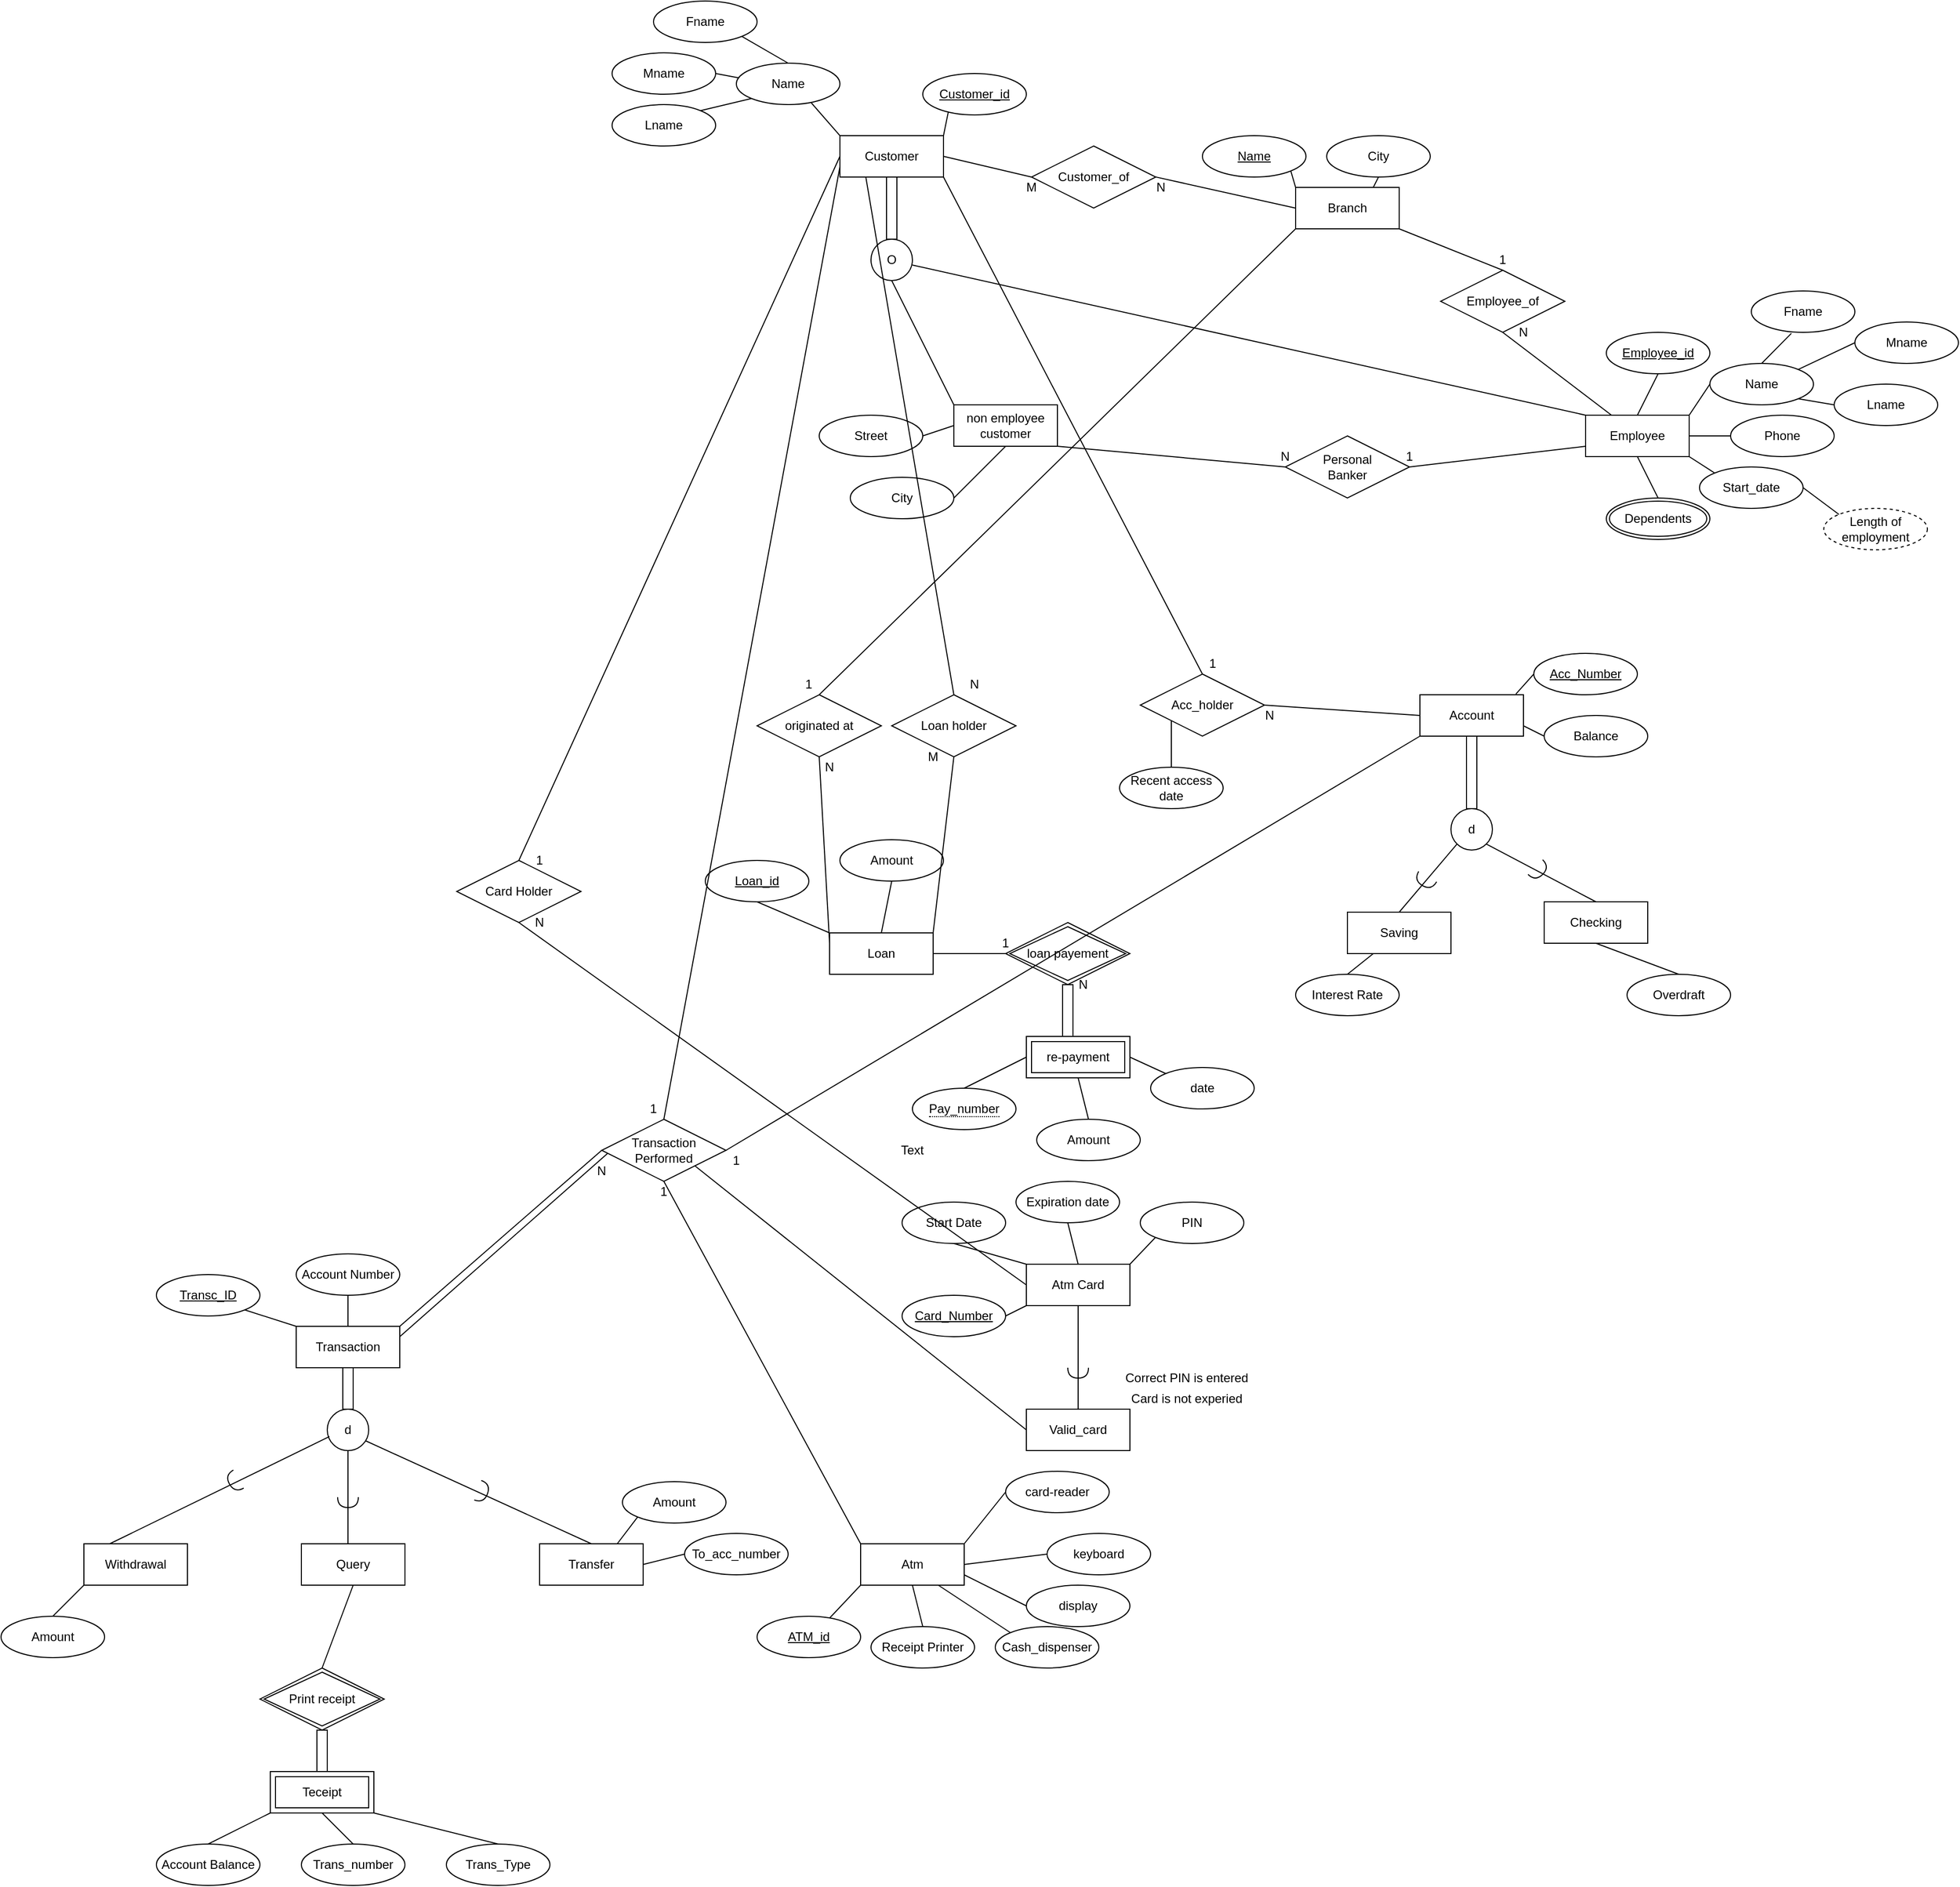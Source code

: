 <mxfile version="13.9.7" type="github">
  <diagram id="R2lEEEUBdFMjLlhIrx00" name="Page-1">
    <mxGraphModel dx="2150" dy="1690" grid="1" gridSize="10" guides="1" tooltips="1" connect="1" arrows="1" fold="1" page="1" pageScale="1" pageWidth="850" pageHeight="1100" math="0" shadow="0" extFonts="Permanent Marker^https://fonts.googleapis.com/css?family=Permanent+Marker">
      <root>
        <mxCell id="0" />
        <mxCell id="1" parent="0" />
        <mxCell id="UWcYV5fiP9CUQnte0Ps--20" value="Branch" style="whiteSpace=wrap;html=1;align=center;" parent="1" vertex="1">
          <mxGeometry x="470" y="50" width="100" height="40" as="geometry" />
        </mxCell>
        <mxCell id="UWcYV5fiP9CUQnte0Ps--22" value="Name" style="ellipse;whiteSpace=wrap;html=1;align=center;fontStyle=4;" parent="1" vertex="1">
          <mxGeometry x="380" width="100" height="40" as="geometry" />
        </mxCell>
        <mxCell id="UWcYV5fiP9CUQnte0Ps--23" value="City" style="ellipse;whiteSpace=wrap;html=1;align=center;" parent="1" vertex="1">
          <mxGeometry x="500" width="100" height="40" as="geometry" />
        </mxCell>
        <mxCell id="UWcYV5fiP9CUQnte0Ps--24" value="non employee&lt;br&gt;customer" style="whiteSpace=wrap;html=1;align=center;" parent="1" vertex="1">
          <mxGeometry x="140" y="260" width="100" height="40" as="geometry" />
        </mxCell>
        <mxCell id="UWcYV5fiP9CUQnte0Ps--25" value="Customer_id" style="ellipse;whiteSpace=wrap;html=1;align=center;fontStyle=4;" parent="1" vertex="1">
          <mxGeometry x="110" y="-60" width="100" height="40" as="geometry" />
        </mxCell>
        <mxCell id="UWcYV5fiP9CUQnte0Ps--26" value="Name" style="ellipse;whiteSpace=wrap;html=1;align=center;" parent="1" vertex="1">
          <mxGeometry x="-70" y="-70" width="100" height="40" as="geometry" />
        </mxCell>
        <mxCell id="UWcYV5fiP9CUQnte0Ps--27" value="Street" style="ellipse;whiteSpace=wrap;html=1;align=center;" parent="1" vertex="1">
          <mxGeometry x="10" y="270" width="100" height="40" as="geometry" />
        </mxCell>
        <mxCell id="UWcYV5fiP9CUQnte0Ps--28" value="City" style="ellipse;whiteSpace=wrap;html=1;align=center;" parent="1" vertex="1">
          <mxGeometry x="40" y="330" width="100" height="40" as="geometry" />
        </mxCell>
        <mxCell id="UWcYV5fiP9CUQnte0Ps--30" value="Employee" style="whiteSpace=wrap;html=1;align=center;" parent="1" vertex="1">
          <mxGeometry x="750" y="270" width="100" height="40" as="geometry" />
        </mxCell>
        <mxCell id="UWcYV5fiP9CUQnte0Ps--31" value="Name" style="ellipse;whiteSpace=wrap;html=1;align=center;" parent="1" vertex="1">
          <mxGeometry x="870" y="220" width="100" height="40" as="geometry" />
        </mxCell>
        <mxCell id="UWcYV5fiP9CUQnte0Ps--32" value="Employee_id" style="ellipse;whiteSpace=wrap;html=1;align=center;fontStyle=4;" parent="1" vertex="1">
          <mxGeometry x="770" y="190" width="100" height="40" as="geometry" />
        </mxCell>
        <mxCell id="UWcYV5fiP9CUQnte0Ps--34" value="Phone" style="ellipse;whiteSpace=wrap;html=1;align=center;" parent="1" vertex="1">
          <mxGeometry x="890" y="270" width="100" height="40" as="geometry" />
        </mxCell>
        <mxCell id="UWcYV5fiP9CUQnte0Ps--35" value="Start_date" style="ellipse;whiteSpace=wrap;html=1;align=center;" parent="1" vertex="1">
          <mxGeometry x="860" y="320" width="100" height="40" as="geometry" />
        </mxCell>
        <mxCell id="UWcYV5fiP9CUQnte0Ps--36" value="Dependents" style="ellipse;shape=doubleEllipse;margin=3;whiteSpace=wrap;html=1;align=center;" parent="1" vertex="1">
          <mxGeometry x="770" y="350" width="100" height="40" as="geometry" />
        </mxCell>
        <mxCell id="UWcYV5fiP9CUQnte0Ps--37" value="Account" style="whiteSpace=wrap;html=1;align=center;" parent="1" vertex="1">
          <mxGeometry x="590" y="540" width="100" height="40" as="geometry" />
        </mxCell>
        <mxCell id="UWcYV5fiP9CUQnte0Ps--38" value="Balance" style="ellipse;whiteSpace=wrap;html=1;align=center;" parent="1" vertex="1">
          <mxGeometry x="710" y="560" width="100" height="40" as="geometry" />
        </mxCell>
        <mxCell id="UWcYV5fiP9CUQnte0Ps--39" value="Acc_Number" style="ellipse;whiteSpace=wrap;html=1;align=center;fontStyle=4;" parent="1" vertex="1">
          <mxGeometry x="700" y="500" width="100" height="40" as="geometry" />
        </mxCell>
        <mxCell id="UWcYV5fiP9CUQnte0Ps--40" value="" style="ellipse;whiteSpace=wrap;html=1;aspect=fixed;" parent="1" vertex="1">
          <mxGeometry x="620" y="650" width="40" height="40" as="geometry" />
        </mxCell>
        <mxCell id="UWcYV5fiP9CUQnte0Ps--42" value="Checking" style="whiteSpace=wrap;html=1;align=center;" parent="1" vertex="1">
          <mxGeometry x="710" y="740" width="100" height="40" as="geometry" />
        </mxCell>
        <mxCell id="UWcYV5fiP9CUQnte0Ps--43" value="Saving" style="whiteSpace=wrap;html=1;align=center;" parent="1" vertex="1">
          <mxGeometry x="520" y="750" width="100" height="40" as="geometry" />
        </mxCell>
        <mxCell id="UWcYV5fiP9CUQnte0Ps--44" value="Overdraft" style="ellipse;whiteSpace=wrap;html=1;align=center;" parent="1" vertex="1">
          <mxGeometry x="790" y="810" width="100" height="40" as="geometry" />
        </mxCell>
        <mxCell id="UWcYV5fiP9CUQnte0Ps--45" value="Interest Rate" style="ellipse;whiteSpace=wrap;html=1;align=center;" parent="1" vertex="1">
          <mxGeometry x="470" y="810" width="100" height="40" as="geometry" />
        </mxCell>
        <mxCell id="UWcYV5fiP9CUQnte0Ps--46" value="Acc_holder" style="shape=rhombus;perimeter=rhombusPerimeter;whiteSpace=wrap;html=1;align=center;" parent="1" vertex="1">
          <mxGeometry x="320" y="520" width="120" height="60" as="geometry" />
        </mxCell>
        <mxCell id="UWcYV5fiP9CUQnte0Ps--47" value="Recent access date" style="ellipse;whiteSpace=wrap;html=1;align=center;" parent="1" vertex="1">
          <mxGeometry x="300" y="610" width="100" height="40" as="geometry" />
        </mxCell>
        <mxCell id="UWcYV5fiP9CUQnte0Ps--48" value="Customer_of" style="shape=rhombus;perimeter=rhombusPerimeter;whiteSpace=wrap;html=1;align=center;" parent="1" vertex="1">
          <mxGeometry x="215" y="10" width="120" height="60" as="geometry" />
        </mxCell>
        <mxCell id="UWcYV5fiP9CUQnte0Ps--49" value="Personal&lt;br&gt;Banker" style="shape=rhombus;perimeter=rhombusPerimeter;whiteSpace=wrap;html=1;align=center;" parent="1" vertex="1">
          <mxGeometry x="460" y="290" width="120" height="60" as="geometry" />
        </mxCell>
        <mxCell id="UWcYV5fiP9CUQnte0Ps--50" value="Employee_of" style="shape=rhombus;perimeter=rhombusPerimeter;whiteSpace=wrap;html=1;align=center;" parent="1" vertex="1">
          <mxGeometry x="610" y="130" width="120" height="60" as="geometry" />
        </mxCell>
        <mxCell id="UWcYV5fiP9CUQnte0Ps--52" value="Loan holder" style="shape=rhombus;perimeter=rhombusPerimeter;whiteSpace=wrap;html=1;align=center;" parent="1" vertex="1">
          <mxGeometry x="80" y="540" width="120" height="60" as="geometry" />
        </mxCell>
        <mxCell id="UWcYV5fiP9CUQnte0Ps--53" value="originated at" style="shape=rhombus;perimeter=rhombusPerimeter;whiteSpace=wrap;html=1;align=center;" parent="1" vertex="1">
          <mxGeometry x="-50" y="540" width="120" height="60" as="geometry" />
        </mxCell>
        <mxCell id="UWcYV5fiP9CUQnte0Ps--54" value="Loan" style="whiteSpace=wrap;html=1;align=center;" parent="1" vertex="1">
          <mxGeometry x="20" y="770" width="100" height="40" as="geometry" />
        </mxCell>
        <mxCell id="UWcYV5fiP9CUQnte0Ps--55" value="Loan_id" style="ellipse;whiteSpace=wrap;html=1;align=center;fontStyle=4;" parent="1" vertex="1">
          <mxGeometry x="-100" y="700" width="100" height="40" as="geometry" />
        </mxCell>
        <mxCell id="UWcYV5fiP9CUQnte0Ps--56" value="Amount" style="ellipse;whiteSpace=wrap;html=1;align=center;" parent="1" vertex="1">
          <mxGeometry x="30" y="680" width="100" height="40" as="geometry" />
        </mxCell>
        <mxCell id="UWcYV5fiP9CUQnte0Ps--57" value="loan payement" style="shape=rhombus;double=1;perimeter=rhombusPerimeter;whiteSpace=wrap;html=1;align=center;" parent="1" vertex="1">
          <mxGeometry x="190" y="760" width="120" height="60" as="geometry" />
        </mxCell>
        <mxCell id="UWcYV5fiP9CUQnte0Ps--58" value="re-payment" style="shape=ext;margin=3;double=1;whiteSpace=wrap;html=1;align=center;" parent="1" vertex="1">
          <mxGeometry x="210" y="870" width="100" height="40" as="geometry" />
        </mxCell>
        <mxCell id="UWcYV5fiP9CUQnte0Ps--60" value="date" style="ellipse;whiteSpace=wrap;html=1;align=center;" parent="1" vertex="1">
          <mxGeometry x="330" y="900" width="100" height="40" as="geometry" />
        </mxCell>
        <mxCell id="UWcYV5fiP9CUQnte0Ps--61" value="Amount" style="ellipse;whiteSpace=wrap;html=1;align=center;" parent="1" vertex="1">
          <mxGeometry x="220" y="950" width="100" height="40" as="geometry" />
        </mxCell>
        <mxCell id="UWcYV5fiP9CUQnte0Ps--62" value="&lt;span style=&quot;border-bottom: 1px dotted&quot;&gt;Pay_number&lt;/span&gt;" style="ellipse;whiteSpace=wrap;html=1;align=center;" parent="1" vertex="1">
          <mxGeometry x="100" y="920" width="100" height="40" as="geometry" />
        </mxCell>
        <mxCell id="UWcYV5fiP9CUQnte0Ps--63" value="Atm" style="whiteSpace=wrap;html=1;align=center;" parent="1" vertex="1">
          <mxGeometry x="50" y="1360" width="100" height="40" as="geometry" />
        </mxCell>
        <mxCell id="UWcYV5fiP9CUQnte0Ps--64" value="card-reader" style="ellipse;whiteSpace=wrap;html=1;align=center;" parent="1" vertex="1">
          <mxGeometry x="190" y="1290" width="100" height="40" as="geometry" />
        </mxCell>
        <mxCell id="UWcYV5fiP9CUQnte0Ps--65" value="keyboard" style="ellipse;whiteSpace=wrap;html=1;align=center;" parent="1" vertex="1">
          <mxGeometry x="230" y="1350" width="100" height="40" as="geometry" />
        </mxCell>
        <mxCell id="UWcYV5fiP9CUQnte0Ps--66" value="display" style="ellipse;whiteSpace=wrap;html=1;align=center;" parent="1" vertex="1">
          <mxGeometry x="210" y="1400" width="100" height="40" as="geometry" />
        </mxCell>
        <mxCell id="UWcYV5fiP9CUQnte0Ps--67" value="Receipt Printer" style="ellipse;whiteSpace=wrap;html=1;align=center;" parent="1" vertex="1">
          <mxGeometry x="60" y="1440" width="100" height="40" as="geometry" />
        </mxCell>
        <mxCell id="UWcYV5fiP9CUQnte0Ps--70" value="Atm Card" style="whiteSpace=wrap;html=1;align=center;" parent="1" vertex="1">
          <mxGeometry x="210" y="1090" width="100" height="40" as="geometry" />
        </mxCell>
        <mxCell id="UWcYV5fiP9CUQnte0Ps--71" value="PIN" style="ellipse;whiteSpace=wrap;html=1;align=center;" parent="1" vertex="1">
          <mxGeometry x="320" y="1030" width="100" height="40" as="geometry" />
        </mxCell>
        <mxCell id="UWcYV5fiP9CUQnte0Ps--72" value="Expiration date" style="ellipse;whiteSpace=wrap;html=1;align=center;" parent="1" vertex="1">
          <mxGeometry x="200" y="1010" width="100" height="40" as="geometry" />
        </mxCell>
        <mxCell id="UWcYV5fiP9CUQnte0Ps--73" value="Start Date" style="ellipse;whiteSpace=wrap;html=1;align=center;" parent="1" vertex="1">
          <mxGeometry x="90" y="1030" width="100" height="40" as="geometry" />
        </mxCell>
        <mxCell id="UWcYV5fiP9CUQnte0Ps--74" value="Card_Number" style="ellipse;whiteSpace=wrap;html=1;align=center;fontStyle=4;" parent="1" vertex="1">
          <mxGeometry x="90" y="1120" width="100" height="40" as="geometry" />
        </mxCell>
        <mxCell id="UWcYV5fiP9CUQnte0Ps--75" value="Valid_card" style="whiteSpace=wrap;html=1;align=center;" parent="1" vertex="1">
          <mxGeometry x="210" y="1230" width="100" height="40" as="geometry" />
        </mxCell>
        <mxCell id="UWcYV5fiP9CUQnte0Ps--76" value="" style="shape=requiredInterface;html=1;verticalLabelPosition=bottom;direction=south;" parent="1" vertex="1">
          <mxGeometry x="250" y="1190" width="20" height="10" as="geometry" />
        </mxCell>
        <mxCell id="UWcYV5fiP9CUQnte0Ps--77" value="Transaction&lt;br&gt;Performed" style="shape=rhombus;perimeter=rhombusPerimeter;whiteSpace=wrap;html=1;align=center;" parent="1" vertex="1">
          <mxGeometry x="-200" y="950" width="120" height="60" as="geometry" />
        </mxCell>
        <mxCell id="UWcYV5fiP9CUQnte0Ps--78" value="Transaction" style="whiteSpace=wrap;html=1;align=center;" parent="1" vertex="1">
          <mxGeometry x="-495" y="1150" width="100" height="40" as="geometry" />
        </mxCell>
        <mxCell id="UWcYV5fiP9CUQnte0Ps--79" value="" style="ellipse;whiteSpace=wrap;html=1;aspect=fixed;" parent="1" vertex="1">
          <mxGeometry x="-465" y="1230" width="40" height="40" as="geometry" />
        </mxCell>
        <mxCell id="UWcYV5fiP9CUQnte0Ps--80" value="Transc_ID" style="ellipse;whiteSpace=wrap;html=1;align=center;fontStyle=4;" parent="1" vertex="1">
          <mxGeometry x="-630" y="1100" width="100" height="40" as="geometry" />
        </mxCell>
        <mxCell id="UWcYV5fiP9CUQnte0Ps--84" value="Transfer" style="whiteSpace=wrap;html=1;align=center;" parent="1" vertex="1">
          <mxGeometry x="-260" y="1360" width="100" height="40" as="geometry" />
        </mxCell>
        <mxCell id="UWcYV5fiP9CUQnte0Ps--85" value="Query" style="whiteSpace=wrap;html=1;align=center;" parent="1" vertex="1">
          <mxGeometry x="-490" y="1360" width="100" height="40" as="geometry" />
        </mxCell>
        <mxCell id="UWcYV5fiP9CUQnte0Ps--86" value="Withdrawal" style="whiteSpace=wrap;html=1;align=center;" parent="1" vertex="1">
          <mxGeometry x="-700" y="1360" width="100" height="40" as="geometry" />
        </mxCell>
        <mxCell id="UWcYV5fiP9CUQnte0Ps--88" value="Amount" style="ellipse;whiteSpace=wrap;html=1;align=center;" parent="1" vertex="1">
          <mxGeometry x="-780" y="1430" width="100" height="40" as="geometry" />
        </mxCell>
        <mxCell id="UWcYV5fiP9CUQnte0Ps--91" value="Print receipt" style="shape=rhombus;double=1;perimeter=rhombusPerimeter;whiteSpace=wrap;html=1;align=center;" parent="1" vertex="1">
          <mxGeometry x="-530" y="1480" width="120" height="60" as="geometry" />
        </mxCell>
        <mxCell id="UWcYV5fiP9CUQnte0Ps--93" value="Teceipt" style="shape=ext;margin=3;double=1;whiteSpace=wrap;html=1;align=center;" parent="1" vertex="1">
          <mxGeometry x="-520" y="1580" width="100" height="40" as="geometry" />
        </mxCell>
        <mxCell id="UWcYV5fiP9CUQnte0Ps--96" value="Account Balance" style="ellipse;whiteSpace=wrap;html=1;align=center;" parent="1" vertex="1">
          <mxGeometry x="-630" y="1650" width="100" height="40" as="geometry" />
        </mxCell>
        <mxCell id="UWcYV5fiP9CUQnte0Ps--97" value="Trans_number" style="ellipse;whiteSpace=wrap;html=1;align=center;" parent="1" vertex="1">
          <mxGeometry x="-490" y="1650" width="100" height="40" as="geometry" />
        </mxCell>
        <mxCell id="UWcYV5fiP9CUQnte0Ps--98" value="Trans_Type" style="ellipse;whiteSpace=wrap;html=1;align=center;" parent="1" vertex="1">
          <mxGeometry x="-350" y="1650" width="100" height="40" as="geometry" />
        </mxCell>
        <mxCell id="UWcYV5fiP9CUQnte0Ps--99" value="Amount" style="ellipse;whiteSpace=wrap;html=1;align=center;" parent="1" vertex="1">
          <mxGeometry x="-180" y="1300" width="100" height="40" as="geometry" />
        </mxCell>
        <mxCell id="UWcYV5fiP9CUQnte0Ps--100" value="To_acc_number" style="ellipse;whiteSpace=wrap;html=1;align=center;" parent="1" vertex="1">
          <mxGeometry x="-120" y="1350" width="100" height="40" as="geometry" />
        </mxCell>
        <mxCell id="q-OQ38oOY_8WrYEihijI-1" value="Lname" style="ellipse;whiteSpace=wrap;html=1;align=center;" vertex="1" parent="1">
          <mxGeometry x="-190" y="-30" width="100" height="40" as="geometry" />
        </mxCell>
        <mxCell id="q-OQ38oOY_8WrYEihijI-2" value="Mname" style="ellipse;whiteSpace=wrap;html=1;align=center;" vertex="1" parent="1">
          <mxGeometry x="-190" y="-80" width="100" height="40" as="geometry" />
        </mxCell>
        <mxCell id="q-OQ38oOY_8WrYEihijI-3" value="Fname" style="ellipse;whiteSpace=wrap;html=1;align=center;" vertex="1" parent="1">
          <mxGeometry x="-150" y="-130" width="100" height="40" as="geometry" />
        </mxCell>
        <mxCell id="q-OQ38oOY_8WrYEihijI-5" value="Length of employment" style="ellipse;whiteSpace=wrap;html=1;align=center;dashed=1;" vertex="1" parent="1">
          <mxGeometry x="980" y="360" width="100" height="40" as="geometry" />
        </mxCell>
        <mxCell id="q-OQ38oOY_8WrYEihijI-6" value="d" style="text;html=1;strokeColor=none;fillColor=none;align=center;verticalAlign=middle;whiteSpace=wrap;rounded=0;" vertex="1" parent="1">
          <mxGeometry x="620" y="660" width="40" height="20" as="geometry" />
        </mxCell>
        <mxCell id="q-OQ38oOY_8WrYEihijI-8" value="Cash_dispenser" style="ellipse;whiteSpace=wrap;html=1;align=center;" vertex="1" parent="1">
          <mxGeometry x="180" y="1440" width="100" height="40" as="geometry" />
        </mxCell>
        <mxCell id="q-OQ38oOY_8WrYEihijI-9" value="" style="endArrow=none;html=1;exitX=0.5;exitY=1;exitDx=0;exitDy=0;" edge="1" parent="1" source="UWcYV5fiP9CUQnte0Ps--70" target="UWcYV5fiP9CUQnte0Ps--75">
          <mxGeometry width="50" height="50" relative="1" as="geometry">
            <mxPoint x="390" y="1210" as="sourcePoint" />
            <mxPoint x="440" y="1160" as="targetPoint" />
          </mxGeometry>
        </mxCell>
        <mxCell id="q-OQ38oOY_8WrYEihijI-10" value="d" style="text;html=1;strokeColor=none;fillColor=none;align=center;verticalAlign=middle;whiteSpace=wrap;rounded=0;" vertex="1" parent="1">
          <mxGeometry x="-465" y="1240" width="40" height="20" as="geometry" />
        </mxCell>
        <mxCell id="q-OQ38oOY_8WrYEihijI-16" value="" style="shape=requiredInterface;html=1;verticalLabelPosition=bottom;rotation=90;" vertex="1" parent="1">
          <mxGeometry x="-450" y="1310" width="10" height="20" as="geometry" />
        </mxCell>
        <mxCell id="q-OQ38oOY_8WrYEihijI-17" value="" style="shape=requiredInterface;html=1;verticalLabelPosition=bottom;rotation=-210;" vertex="1" parent="1">
          <mxGeometry x="-560" y="1290" width="10" height="20" as="geometry" />
        </mxCell>
        <mxCell id="q-OQ38oOY_8WrYEihijI-15" value="" style="shape=requiredInterface;html=1;verticalLabelPosition=bottom;rotation=20;" vertex="1" parent="1">
          <mxGeometry x="-320" y="1300" width="10" height="20" as="geometry" />
        </mxCell>
        <mxCell id="q-OQ38oOY_8WrYEihijI-22" value="" style="html=1;points=[];perimeter=orthogonalPerimeter;" vertex="1" parent="1">
          <mxGeometry x="-450" y="1190" width="10" height="40" as="geometry" />
        </mxCell>
        <mxCell id="q-OQ38oOY_8WrYEihijI-23" value="" style="endArrow=none;html=1;exitX=0.93;exitY=1.032;exitDx=0;exitDy=0;entryX=0.5;entryY=0;entryDx=0;entryDy=0;exitPerimeter=0;" edge="1" parent="1" source="q-OQ38oOY_8WrYEihijI-10" target="UWcYV5fiP9CUQnte0Ps--84">
          <mxGeometry width="50" height="50" relative="1" as="geometry">
            <mxPoint x="-340" y="1340" as="sourcePoint" />
            <mxPoint x="-290" y="1290" as="targetPoint" />
          </mxGeometry>
        </mxCell>
        <mxCell id="q-OQ38oOY_8WrYEihijI-24" value="" style="endArrow=none;html=1;exitX=0.5;exitY=1;exitDx=0;exitDy=0;entryX=0.45;entryY=0.007;entryDx=0;entryDy=0;entryPerimeter=0;" edge="1" parent="1" source="UWcYV5fiP9CUQnte0Ps--79" target="UWcYV5fiP9CUQnte0Ps--85">
          <mxGeometry width="50" height="50" relative="1" as="geometry">
            <mxPoint x="-300" y="1260" as="sourcePoint" />
            <mxPoint x="-250" y="1210" as="targetPoint" />
          </mxGeometry>
        </mxCell>
        <mxCell id="q-OQ38oOY_8WrYEihijI-25" value="" style="endArrow=none;html=1;entryX=0.052;entryY=0.662;entryDx=0;entryDy=0;entryPerimeter=0;exitX=0.25;exitY=0;exitDx=0;exitDy=0;" edge="1" parent="1" source="UWcYV5fiP9CUQnte0Ps--86" target="UWcYV5fiP9CUQnte0Ps--79">
          <mxGeometry width="50" height="50" relative="1" as="geometry">
            <mxPoint x="-490" y="1330" as="sourcePoint" />
            <mxPoint x="-440" y="1280" as="targetPoint" />
          </mxGeometry>
        </mxCell>
        <mxCell id="q-OQ38oOY_8WrYEihijI-26" value="Account Number" style="ellipse;whiteSpace=wrap;html=1;align=center;" vertex="1" parent="1">
          <mxGeometry x="-495" y="1080" width="100" height="40" as="geometry" />
        </mxCell>
        <mxCell id="q-OQ38oOY_8WrYEihijI-27" value="" style="endArrow=none;html=1;exitX=0.5;exitY=1;exitDx=0;exitDy=0;entryX=0.5;entryY=0;entryDx=0;entryDy=0;" edge="1" parent="1" source="q-OQ38oOY_8WrYEihijI-26" target="UWcYV5fiP9CUQnte0Ps--78">
          <mxGeometry width="50" height="50" relative="1" as="geometry">
            <mxPoint x="-280" y="1200" as="sourcePoint" />
            <mxPoint x="-230" y="1150" as="targetPoint" />
          </mxGeometry>
        </mxCell>
        <mxCell id="q-OQ38oOY_8WrYEihijI-28" value="" style="endArrow=none;html=1;exitX=1;exitY=1;exitDx=0;exitDy=0;entryX=0;entryY=0;entryDx=0;entryDy=0;" edge="1" parent="1" source="UWcYV5fiP9CUQnte0Ps--80" target="UWcYV5fiP9CUQnte0Ps--78">
          <mxGeometry width="50" height="50" relative="1" as="geometry">
            <mxPoint x="-280" y="1200" as="sourcePoint" />
            <mxPoint x="-230" y="1150" as="targetPoint" />
          </mxGeometry>
        </mxCell>
        <mxCell id="q-OQ38oOY_8WrYEihijI-29" value="" style="endArrow=none;html=1;entryX=0;entryY=1;entryDx=0;entryDy=0;exitX=0.5;exitY=0;exitDx=0;exitDy=0;" edge="1" parent="1" source="UWcYV5fiP9CUQnte0Ps--88" target="UWcYV5fiP9CUQnte0Ps--86">
          <mxGeometry width="50" height="50" relative="1" as="geometry">
            <mxPoint x="-510" y="1500" as="sourcePoint" />
            <mxPoint x="-460" y="1450" as="targetPoint" />
          </mxGeometry>
        </mxCell>
        <mxCell id="q-OQ38oOY_8WrYEihijI-30" value="" style="html=1;points=[];perimeter=orthogonalPerimeter;" vertex="1" parent="1">
          <mxGeometry x="-475" y="1540" width="10" height="40" as="geometry" />
        </mxCell>
        <mxCell id="q-OQ38oOY_8WrYEihijI-31" value="" style="endArrow=none;html=1;entryX=0.5;entryY=1;entryDx=0;entryDy=0;exitX=0.5;exitY=0;exitDx=0;exitDy=0;" edge="1" parent="1" source="UWcYV5fiP9CUQnte0Ps--91" target="UWcYV5fiP9CUQnte0Ps--85">
          <mxGeometry width="50" height="50" relative="1" as="geometry">
            <mxPoint x="-390" y="1500" as="sourcePoint" />
            <mxPoint x="-340" y="1450" as="targetPoint" />
          </mxGeometry>
        </mxCell>
        <mxCell id="q-OQ38oOY_8WrYEihijI-32" value="" style="endArrow=none;html=1;exitX=0.5;exitY=0;exitDx=0;exitDy=0;entryX=0;entryY=1;entryDx=0;entryDy=0;" edge="1" parent="1" source="UWcYV5fiP9CUQnte0Ps--96" target="UWcYV5fiP9CUQnte0Ps--93">
          <mxGeometry width="50" height="50" relative="1" as="geometry">
            <mxPoint x="-420" y="1650" as="sourcePoint" />
            <mxPoint x="-370" y="1600" as="targetPoint" />
          </mxGeometry>
        </mxCell>
        <mxCell id="q-OQ38oOY_8WrYEihijI-33" value="" style="endArrow=none;html=1;exitX=0.5;exitY=1;exitDx=0;exitDy=0;entryX=0.5;entryY=0;entryDx=0;entryDy=0;" edge="1" parent="1" source="UWcYV5fiP9CUQnte0Ps--93" target="UWcYV5fiP9CUQnte0Ps--97">
          <mxGeometry width="50" height="50" relative="1" as="geometry">
            <mxPoint x="-420" y="1650" as="sourcePoint" />
            <mxPoint x="-370" y="1600" as="targetPoint" />
          </mxGeometry>
        </mxCell>
        <mxCell id="q-OQ38oOY_8WrYEihijI-34" value="" style="endArrow=none;html=1;exitX=1;exitY=1;exitDx=0;exitDy=0;entryX=0.5;entryY=0;entryDx=0;entryDy=0;" edge="1" parent="1" source="UWcYV5fiP9CUQnte0Ps--93" target="UWcYV5fiP9CUQnte0Ps--98">
          <mxGeometry width="50" height="50" relative="1" as="geometry">
            <mxPoint x="-420" y="1650" as="sourcePoint" />
            <mxPoint x="-370" y="1600" as="targetPoint" />
          </mxGeometry>
        </mxCell>
        <mxCell id="q-OQ38oOY_8WrYEihijI-35" value="" style="endArrow=none;html=1;exitX=0.75;exitY=0;exitDx=0;exitDy=0;entryX=0;entryY=1;entryDx=0;entryDy=0;" edge="1" parent="1" source="UWcYV5fiP9CUQnte0Ps--84" target="UWcYV5fiP9CUQnte0Ps--99">
          <mxGeometry width="50" height="50" relative="1" as="geometry">
            <mxPoint x="-110" y="1380" as="sourcePoint" />
            <mxPoint x="-60" y="1330" as="targetPoint" />
          </mxGeometry>
        </mxCell>
        <mxCell id="q-OQ38oOY_8WrYEihijI-36" value="" style="endArrow=none;html=1;exitX=1;exitY=0.5;exitDx=0;exitDy=0;entryX=0;entryY=0.5;entryDx=0;entryDy=0;" edge="1" parent="1" source="UWcYV5fiP9CUQnte0Ps--84" target="UWcYV5fiP9CUQnte0Ps--100">
          <mxGeometry width="50" height="50" relative="1" as="geometry">
            <mxPoint x="-110" y="1380" as="sourcePoint" />
            <mxPoint x="-60" y="1330" as="targetPoint" />
          </mxGeometry>
        </mxCell>
        <mxCell id="q-OQ38oOY_8WrYEihijI-37" value="" style="endArrow=none;html=1;exitX=1;exitY=0;exitDx=0;exitDy=0;entryX=0;entryY=0.5;entryDx=0;entryDy=0;" edge="1" parent="1" source="UWcYV5fiP9CUQnte0Ps--78" target="UWcYV5fiP9CUQnte0Ps--77">
          <mxGeometry width="50" height="50" relative="1" as="geometry">
            <mxPoint x="-140" y="1140" as="sourcePoint" />
            <mxPoint x="-90" y="1090" as="targetPoint" />
          </mxGeometry>
        </mxCell>
        <mxCell id="q-OQ38oOY_8WrYEihijI-39" value="" style="endArrow=none;html=1;exitX=1;exitY=0.5;exitDx=0;exitDy=0;entryX=0;entryY=1;entryDx=0;entryDy=0;" edge="1" parent="1" source="UWcYV5fiP9CUQnte0Ps--74" target="UWcYV5fiP9CUQnte0Ps--70">
          <mxGeometry width="50" height="50" relative="1" as="geometry">
            <mxPoint x="150" y="1150" as="sourcePoint" />
            <mxPoint x="200" y="1100" as="targetPoint" />
          </mxGeometry>
        </mxCell>
        <mxCell id="q-OQ38oOY_8WrYEihijI-40" value="" style="endArrow=none;html=1;exitX=0.5;exitY=1;exitDx=0;exitDy=0;entryX=0;entryY=0;entryDx=0;entryDy=0;" edge="1" parent="1" source="UWcYV5fiP9CUQnte0Ps--73" target="UWcYV5fiP9CUQnte0Ps--70">
          <mxGeometry width="50" height="50" relative="1" as="geometry">
            <mxPoint x="320" y="1150" as="sourcePoint" />
            <mxPoint x="370" y="1100" as="targetPoint" />
          </mxGeometry>
        </mxCell>
        <mxCell id="q-OQ38oOY_8WrYEihijI-41" value="" style="endArrow=none;html=1;exitX=0.5;exitY=1;exitDx=0;exitDy=0;entryX=0.5;entryY=0;entryDx=0;entryDy=0;" edge="1" parent="1" source="UWcYV5fiP9CUQnte0Ps--72" target="UWcYV5fiP9CUQnte0Ps--70">
          <mxGeometry width="50" height="50" relative="1" as="geometry">
            <mxPoint x="320" y="1150" as="sourcePoint" />
            <mxPoint x="370" y="1100" as="targetPoint" />
          </mxGeometry>
        </mxCell>
        <mxCell id="q-OQ38oOY_8WrYEihijI-42" value="" style="endArrow=none;html=1;exitX=1;exitY=0;exitDx=0;exitDy=0;entryX=0;entryY=1;entryDx=0;entryDy=0;" edge="1" parent="1" source="UWcYV5fiP9CUQnte0Ps--70" target="UWcYV5fiP9CUQnte0Ps--71">
          <mxGeometry width="50" height="50" relative="1" as="geometry">
            <mxPoint x="320" y="1150" as="sourcePoint" />
            <mxPoint x="370" y="1100" as="targetPoint" />
          </mxGeometry>
        </mxCell>
        <mxCell id="q-OQ38oOY_8WrYEihijI-44" value="" style="endArrow=none;html=1;exitX=0.5;exitY=0;exitDx=0;exitDy=0;entryX=0;entryY=0.5;entryDx=0;entryDy=0;" edge="1" parent="1" source="UWcYV5fiP9CUQnte0Ps--62" target="UWcYV5fiP9CUQnte0Ps--58">
          <mxGeometry width="50" height="50" relative="1" as="geometry">
            <mxPoint x="380" y="1040" as="sourcePoint" />
            <mxPoint x="430" y="990" as="targetPoint" />
          </mxGeometry>
        </mxCell>
        <mxCell id="q-OQ38oOY_8WrYEihijI-45" value="" style="endArrow=none;html=1;entryX=0.5;entryY=1;entryDx=0;entryDy=0;exitX=0.5;exitY=0;exitDx=0;exitDy=0;" edge="1" parent="1" source="UWcYV5fiP9CUQnte0Ps--61" target="UWcYV5fiP9CUQnte0Ps--58">
          <mxGeometry width="50" height="50" relative="1" as="geometry">
            <mxPoint x="380" y="1040" as="sourcePoint" />
            <mxPoint x="430" y="990" as="targetPoint" />
          </mxGeometry>
        </mxCell>
        <mxCell id="q-OQ38oOY_8WrYEihijI-46" value="" style="endArrow=none;html=1;entryX=1;entryY=0.5;entryDx=0;entryDy=0;exitX=0;exitY=0;exitDx=0;exitDy=0;" edge="1" parent="1" source="UWcYV5fiP9CUQnte0Ps--60" target="UWcYV5fiP9CUQnte0Ps--58">
          <mxGeometry width="50" height="50" relative="1" as="geometry">
            <mxPoint x="380" y="1040" as="sourcePoint" />
            <mxPoint x="430" y="990" as="targetPoint" />
          </mxGeometry>
        </mxCell>
        <mxCell id="q-OQ38oOY_8WrYEihijI-47" value="" style="endArrow=none;html=1;entryX=0.5;entryY=1;entryDx=0;entryDy=0;exitX=0.5;exitY=0;exitDx=0;exitDy=0;" edge="1" parent="1" source="UWcYV5fiP9CUQnte0Ps--54" target="UWcYV5fiP9CUQnte0Ps--56">
          <mxGeometry width="50" height="50" relative="1" as="geometry">
            <mxPoint x="240" y="910" as="sourcePoint" />
            <mxPoint x="290" y="860" as="targetPoint" />
          </mxGeometry>
        </mxCell>
        <mxCell id="q-OQ38oOY_8WrYEihijI-48" value="" style="endArrow=none;html=1;entryX=0.5;entryY=1;entryDx=0;entryDy=0;exitX=0;exitY=0;exitDx=0;exitDy=0;" edge="1" parent="1" source="UWcYV5fiP9CUQnte0Ps--54" target="UWcYV5fiP9CUQnte0Ps--55">
          <mxGeometry width="50" height="50" relative="1" as="geometry">
            <mxPoint x="240" y="910" as="sourcePoint" />
            <mxPoint x="290" y="860" as="targetPoint" />
          </mxGeometry>
        </mxCell>
        <mxCell id="q-OQ38oOY_8WrYEihijI-49" value="" style="endArrow=none;html=1;exitX=1;exitY=0.5;exitDx=0;exitDy=0;entryX=0;entryY=0.5;entryDx=0;entryDy=0;" edge="1" parent="1" source="UWcYV5fiP9CUQnte0Ps--54" target="UWcYV5fiP9CUQnte0Ps--57">
          <mxGeometry width="50" height="50" relative="1" as="geometry">
            <mxPoint x="350" y="910" as="sourcePoint" />
            <mxPoint x="400" y="860" as="targetPoint" />
          </mxGeometry>
        </mxCell>
        <mxCell id="q-OQ38oOY_8WrYEihijI-50" value="" style="html=1;points=[];perimeter=orthogonalPerimeter;" vertex="1" parent="1">
          <mxGeometry x="245" y="820" width="10" height="50" as="geometry" />
        </mxCell>
        <mxCell id="q-OQ38oOY_8WrYEihijI-51" value="" style="endArrow=none;html=1;exitX=0.5;exitY=0;exitDx=0;exitDy=0;entryX=0.25;entryY=1;entryDx=0;entryDy=0;" edge="1" parent="1" source="UWcYV5fiP9CUQnte0Ps--45" target="UWcYV5fiP9CUQnte0Ps--43">
          <mxGeometry width="50" height="50" relative="1" as="geometry">
            <mxPoint x="630" y="870" as="sourcePoint" />
            <mxPoint x="680" y="820" as="targetPoint" />
          </mxGeometry>
        </mxCell>
        <mxCell id="q-OQ38oOY_8WrYEihijI-52" value="" style="endArrow=none;html=1;entryX=0.5;entryY=1;entryDx=0;entryDy=0;exitX=0.5;exitY=0;exitDx=0;exitDy=0;" edge="1" parent="1" source="UWcYV5fiP9CUQnte0Ps--44" target="UWcYV5fiP9CUQnte0Ps--42">
          <mxGeometry width="50" height="50" relative="1" as="geometry">
            <mxPoint x="630" y="870" as="sourcePoint" />
            <mxPoint x="680" y="820" as="targetPoint" />
          </mxGeometry>
        </mxCell>
        <mxCell id="q-OQ38oOY_8WrYEihijI-53" value="" style="html=1;points=[];perimeter=orthogonalPerimeter;" vertex="1" parent="1">
          <mxGeometry x="635" y="580" width="10" height="70" as="geometry" />
        </mxCell>
        <mxCell id="q-OQ38oOY_8WrYEihijI-57" value="" style="shape=requiredInterface;html=1;verticalLabelPosition=bottom;rotation=45;" vertex="1" parent="1">
          <mxGeometry x="700" y="700" width="10" height="20" as="geometry" />
        </mxCell>
        <mxCell id="q-OQ38oOY_8WrYEihijI-58" value="" style="shape=requiredInterface;html=1;verticalLabelPosition=bottom;rotation=120;" vertex="1" parent="1">
          <mxGeometry x="590" y="710" width="10" height="20" as="geometry" />
        </mxCell>
        <mxCell id="q-OQ38oOY_8WrYEihijI-59" value="" style="endArrow=none;html=1;exitX=1;exitY=1;exitDx=0;exitDy=0;entryX=0.5;entryY=0;entryDx=0;entryDy=0;" edge="1" parent="1" source="UWcYV5fiP9CUQnte0Ps--40" target="UWcYV5fiP9CUQnte0Ps--42">
          <mxGeometry width="50" height="50" relative="1" as="geometry">
            <mxPoint x="790" y="700" as="sourcePoint" />
            <mxPoint x="840" y="650" as="targetPoint" />
          </mxGeometry>
        </mxCell>
        <mxCell id="q-OQ38oOY_8WrYEihijI-60" value="" style="endArrow=none;html=1;exitX=0.5;exitY=0;exitDx=0;exitDy=0;entryX=0;entryY=1;entryDx=0;entryDy=0;" edge="1" parent="1" source="UWcYV5fiP9CUQnte0Ps--43" target="UWcYV5fiP9CUQnte0Ps--40">
          <mxGeometry width="50" height="50" relative="1" as="geometry">
            <mxPoint x="790" y="700" as="sourcePoint" />
            <mxPoint x="840" y="650" as="targetPoint" />
          </mxGeometry>
        </mxCell>
        <mxCell id="q-OQ38oOY_8WrYEihijI-61" value="" style="endArrow=none;html=1;exitX=1;exitY=0.75;exitDx=0;exitDy=0;entryX=0;entryY=0.5;entryDx=0;entryDy=0;" edge="1" parent="1" source="UWcYV5fiP9CUQnte0Ps--37" target="UWcYV5fiP9CUQnte0Ps--38">
          <mxGeometry width="50" height="50" relative="1" as="geometry">
            <mxPoint x="780" y="640" as="sourcePoint" />
            <mxPoint x="830" y="590" as="targetPoint" />
          </mxGeometry>
        </mxCell>
        <mxCell id="q-OQ38oOY_8WrYEihijI-62" value="" style="endArrow=none;html=1;exitX=0.927;exitY=-0.017;exitDx=0;exitDy=0;exitPerimeter=0;entryX=0;entryY=0.5;entryDx=0;entryDy=0;" edge="1" parent="1" source="UWcYV5fiP9CUQnte0Ps--37" target="UWcYV5fiP9CUQnte0Ps--39">
          <mxGeometry width="50" height="50" relative="1" as="geometry">
            <mxPoint x="780" y="640" as="sourcePoint" />
            <mxPoint x="830" y="590" as="targetPoint" />
          </mxGeometry>
        </mxCell>
        <mxCell id="q-OQ38oOY_8WrYEihijI-63" value="" style="endArrow=none;html=1;entryX=0;entryY=1;entryDx=0;entryDy=0;exitX=0.5;exitY=0;exitDx=0;exitDy=0;" edge="1" parent="1" source="UWcYV5fiP9CUQnte0Ps--47" target="UWcYV5fiP9CUQnte0Ps--46">
          <mxGeometry width="50" height="50" relative="1" as="geometry">
            <mxPoint x="240" y="620" as="sourcePoint" />
            <mxPoint x="290" y="570" as="targetPoint" />
          </mxGeometry>
        </mxCell>
        <mxCell id="q-OQ38oOY_8WrYEihijI-66" value="" style="endArrow=none;html=1;exitX=0.724;exitY=0.959;exitDx=0;exitDy=0;entryX=0;entryY=0;entryDx=0;entryDy=0;exitPerimeter=0;" edge="1" parent="1" source="UWcYV5fiP9CUQnte0Ps--26" target="q-OQ38oOY_8WrYEihijI-135">
          <mxGeometry width="50" height="50" relative="1" as="geometry">
            <mxPoint x="10" y="10.0" as="sourcePoint" />
            <mxPoint x="40" y="2.274e-13" as="targetPoint" />
          </mxGeometry>
        </mxCell>
        <mxCell id="q-OQ38oOY_8WrYEihijI-67" value="" style="endArrow=none;html=1;exitX=1;exitY=0.5;exitDx=0;exitDy=0;entryX=0.5;entryY=1;entryDx=0;entryDy=0;" edge="1" parent="1" source="UWcYV5fiP9CUQnte0Ps--28" target="UWcYV5fiP9CUQnte0Ps--24">
          <mxGeometry width="50" height="50" relative="1" as="geometry">
            <mxPoint x="280" y="350" as="sourcePoint" />
            <mxPoint x="330" y="300" as="targetPoint" />
          </mxGeometry>
        </mxCell>
        <mxCell id="q-OQ38oOY_8WrYEihijI-68" value="" style="endArrow=none;html=1;exitX=1;exitY=0;exitDx=0;exitDy=0;entryX=0;entryY=1;entryDx=0;entryDy=0;" edge="1" parent="1" source="q-OQ38oOY_8WrYEihijI-1" target="UWcYV5fiP9CUQnte0Ps--26">
          <mxGeometry width="50" height="50" relative="1" as="geometry">
            <mxPoint x="180" y="70" as="sourcePoint" />
            <mxPoint x="230" y="20" as="targetPoint" />
          </mxGeometry>
        </mxCell>
        <mxCell id="q-OQ38oOY_8WrYEihijI-69" value="" style="endArrow=none;html=1;exitX=1;exitY=0.5;exitDx=0;exitDy=0;entryX=0.026;entryY=0.357;entryDx=0;entryDy=0;entryPerimeter=0;" edge="1" parent="1" source="q-OQ38oOY_8WrYEihijI-2" target="UWcYV5fiP9CUQnte0Ps--26">
          <mxGeometry width="50" height="50" relative="1" as="geometry">
            <mxPoint x="180" y="70" as="sourcePoint" />
            <mxPoint x="230" y="20" as="targetPoint" />
          </mxGeometry>
        </mxCell>
        <mxCell id="q-OQ38oOY_8WrYEihijI-70" value="" style="endArrow=none;html=1;exitX=1;exitY=1;exitDx=0;exitDy=0;entryX=0.5;entryY=0;entryDx=0;entryDy=0;" edge="1" parent="1" source="q-OQ38oOY_8WrYEihijI-3" target="UWcYV5fiP9CUQnte0Ps--26">
          <mxGeometry width="50" height="50" relative="1" as="geometry">
            <mxPoint x="180" y="70" as="sourcePoint" />
            <mxPoint x="230" y="20" as="targetPoint" />
          </mxGeometry>
        </mxCell>
        <mxCell id="q-OQ38oOY_8WrYEihijI-71" value="" style="endArrow=none;html=1;entryX=0.5;entryY=0;entryDx=0;entryDy=0;exitX=0.5;exitY=1;exitDx=0;exitDy=0;" edge="1" parent="1" source="UWcYV5fiP9CUQnte0Ps--32" target="UWcYV5fiP9CUQnte0Ps--30">
          <mxGeometry width="50" height="50" relative="1" as="geometry">
            <mxPoint x="820" y="410" as="sourcePoint" />
            <mxPoint x="870" y="360" as="targetPoint" />
          </mxGeometry>
        </mxCell>
        <mxCell id="q-OQ38oOY_8WrYEihijI-73" value="Lname" style="ellipse;whiteSpace=wrap;html=1;align=center;" vertex="1" parent="1">
          <mxGeometry x="990" y="240" width="100" height="40" as="geometry" />
        </mxCell>
        <mxCell id="q-OQ38oOY_8WrYEihijI-74" value="Mname" style="ellipse;whiteSpace=wrap;html=1;align=center;" vertex="1" parent="1">
          <mxGeometry x="1010" y="180" width="100" height="40" as="geometry" />
        </mxCell>
        <mxCell id="q-OQ38oOY_8WrYEihijI-75" value="Fname" style="ellipse;whiteSpace=wrap;html=1;align=center;" vertex="1" parent="1">
          <mxGeometry x="910" y="150" width="100" height="40" as="geometry" />
        </mxCell>
        <mxCell id="q-OQ38oOY_8WrYEihijI-79" value="" style="endArrow=none;html=1;entryX=0.387;entryY=1.023;entryDx=0;entryDy=0;entryPerimeter=0;exitX=0.5;exitY=0;exitDx=0;exitDy=0;" edge="1" parent="1" source="UWcYV5fiP9CUQnte0Ps--31" target="q-OQ38oOY_8WrYEihijI-75">
          <mxGeometry width="50" height="50" relative="1" as="geometry">
            <mxPoint x="790" y="310" as="sourcePoint" />
            <mxPoint x="840" y="260" as="targetPoint" />
          </mxGeometry>
        </mxCell>
        <mxCell id="q-OQ38oOY_8WrYEihijI-80" value="" style="endArrow=none;html=1;entryX=0;entryY=0.5;entryDx=0;entryDy=0;exitX=1;exitY=0;exitDx=0;exitDy=0;" edge="1" parent="1" source="UWcYV5fiP9CUQnte0Ps--31" target="q-OQ38oOY_8WrYEihijI-74">
          <mxGeometry width="50" height="50" relative="1" as="geometry">
            <mxPoint x="790" y="310" as="sourcePoint" />
            <mxPoint x="840" y="260" as="targetPoint" />
          </mxGeometry>
        </mxCell>
        <mxCell id="q-OQ38oOY_8WrYEihijI-81" value="" style="endArrow=none;html=1;entryX=0;entryY=0.5;entryDx=0;entryDy=0;exitX=1;exitY=1;exitDx=0;exitDy=0;" edge="1" parent="1" source="UWcYV5fiP9CUQnte0Ps--31" target="q-OQ38oOY_8WrYEihijI-73">
          <mxGeometry width="50" height="50" relative="1" as="geometry">
            <mxPoint x="790" y="310" as="sourcePoint" />
            <mxPoint x="840" y="260" as="targetPoint" />
          </mxGeometry>
        </mxCell>
        <mxCell id="q-OQ38oOY_8WrYEihijI-82" value="" style="endArrow=none;html=1;entryX=0.5;entryY=1;entryDx=0;entryDy=0;exitX=0.75;exitY=0;exitDx=0;exitDy=0;" edge="1" parent="1" source="UWcYV5fiP9CUQnte0Ps--20" target="UWcYV5fiP9CUQnte0Ps--23">
          <mxGeometry width="50" height="50" relative="1" as="geometry">
            <mxPoint x="590" y="200" as="sourcePoint" />
            <mxPoint x="640" y="150" as="targetPoint" />
          </mxGeometry>
        </mxCell>
        <mxCell id="q-OQ38oOY_8WrYEihijI-83" value="" style="endArrow=none;html=1;entryX=1;entryY=1;entryDx=0;entryDy=0;exitX=0;exitY=0;exitDx=0;exitDy=0;" edge="1" parent="1" source="UWcYV5fiP9CUQnte0Ps--20" target="UWcYV5fiP9CUQnte0Ps--22">
          <mxGeometry width="50" height="50" relative="1" as="geometry">
            <mxPoint x="590" y="200" as="sourcePoint" />
            <mxPoint x="640" y="150" as="targetPoint" />
          </mxGeometry>
        </mxCell>
        <mxCell id="q-OQ38oOY_8WrYEihijI-84" value="" style="endArrow=none;html=1;exitX=1;exitY=0;exitDx=0;exitDy=0;entryX=0;entryY=0.5;entryDx=0;entryDy=0;" edge="1" parent="1" source="UWcYV5fiP9CUQnte0Ps--63" target="UWcYV5fiP9CUQnte0Ps--64">
          <mxGeometry width="50" height="50" relative="1" as="geometry">
            <mxPoint x="240" y="1430" as="sourcePoint" />
            <mxPoint x="290" y="1380" as="targetPoint" />
          </mxGeometry>
        </mxCell>
        <mxCell id="q-OQ38oOY_8WrYEihijI-86" value="" style="endArrow=none;html=1;exitX=0.5;exitY=1;exitDx=0;exitDy=0;entryX=0.5;entryY=0;entryDx=0;entryDy=0;" edge="1" parent="1" source="UWcYV5fiP9CUQnte0Ps--63" target="UWcYV5fiP9CUQnte0Ps--67">
          <mxGeometry width="50" height="50" relative="1" as="geometry">
            <mxPoint x="240" y="1430" as="sourcePoint" />
            <mxPoint x="290" y="1380" as="targetPoint" />
          </mxGeometry>
        </mxCell>
        <mxCell id="q-OQ38oOY_8WrYEihijI-87" value="" style="endArrow=none;html=1;exitX=1;exitY=0.5;exitDx=0;exitDy=0;entryX=0;entryY=0.5;entryDx=0;entryDy=0;" edge="1" parent="1" source="UWcYV5fiP9CUQnte0Ps--63" target="UWcYV5fiP9CUQnte0Ps--65">
          <mxGeometry width="50" height="50" relative="1" as="geometry">
            <mxPoint x="240" y="1430" as="sourcePoint" />
            <mxPoint x="290" y="1380" as="targetPoint" />
          </mxGeometry>
        </mxCell>
        <mxCell id="q-OQ38oOY_8WrYEihijI-88" value="" style="endArrow=none;html=1;exitX=1;exitY=0.75;exitDx=0;exitDy=0;entryX=0;entryY=0.5;entryDx=0;entryDy=0;" edge="1" parent="1" source="UWcYV5fiP9CUQnte0Ps--63" target="UWcYV5fiP9CUQnte0Ps--66">
          <mxGeometry width="50" height="50" relative="1" as="geometry">
            <mxPoint x="240" y="1430" as="sourcePoint" />
            <mxPoint x="290" y="1380" as="targetPoint" />
          </mxGeometry>
        </mxCell>
        <mxCell id="q-OQ38oOY_8WrYEihijI-89" value="" style="endArrow=none;html=1;exitX=0.75;exitY=1;exitDx=0;exitDy=0;entryX=0;entryY=0;entryDx=0;entryDy=0;" edge="1" parent="1" source="UWcYV5fiP9CUQnte0Ps--63" target="q-OQ38oOY_8WrYEihijI-8">
          <mxGeometry width="50" height="50" relative="1" as="geometry">
            <mxPoint x="240" y="1430" as="sourcePoint" />
            <mxPoint x="290" y="1380" as="targetPoint" />
          </mxGeometry>
        </mxCell>
        <mxCell id="q-OQ38oOY_8WrYEihijI-93" value="" style="endArrow=none;html=1;exitX=1;exitY=0.5;exitDx=0;exitDy=0;entryX=0;entryY=0.75;entryDx=0;entryDy=0;" edge="1" parent="1" source="UWcYV5fiP9CUQnte0Ps--49" target="UWcYV5fiP9CUQnte0Ps--30">
          <mxGeometry width="50" height="50" relative="1" as="geometry">
            <mxPoint x="610" y="320" as="sourcePoint" />
            <mxPoint x="660" y="270" as="targetPoint" />
          </mxGeometry>
        </mxCell>
        <mxCell id="q-OQ38oOY_8WrYEihijI-94" value="" style="endArrow=none;html=1;exitX=1;exitY=1;exitDx=0;exitDy=0;entryX=0;entryY=0.5;entryDx=0;entryDy=0;" edge="1" parent="1" source="UWcYV5fiP9CUQnte0Ps--24" target="UWcYV5fiP9CUQnte0Ps--49">
          <mxGeometry width="50" height="50" relative="1" as="geometry">
            <mxPoint x="610" y="320" as="sourcePoint" />
            <mxPoint x="660" y="270" as="targetPoint" />
          </mxGeometry>
        </mxCell>
        <mxCell id="q-OQ38oOY_8WrYEihijI-95" value="" style="endArrow=none;html=1;entryX=1;entryY=1;entryDx=0;entryDy=0;exitX=0.5;exitY=0;exitDx=0;exitDy=0;" edge="1" parent="1" source="UWcYV5fiP9CUQnte0Ps--50" target="UWcYV5fiP9CUQnte0Ps--20">
          <mxGeometry width="50" height="50" relative="1" as="geometry">
            <mxPoint x="710" y="240" as="sourcePoint" />
            <mxPoint x="760" y="190" as="targetPoint" />
          </mxGeometry>
        </mxCell>
        <mxCell id="q-OQ38oOY_8WrYEihijI-96" value="" style="endArrow=none;html=1;entryX=0.5;entryY=1;entryDx=0;entryDy=0;exitX=0.25;exitY=0;exitDx=0;exitDy=0;" edge="1" parent="1" source="UWcYV5fiP9CUQnte0Ps--30" target="UWcYV5fiP9CUQnte0Ps--50">
          <mxGeometry width="50" height="50" relative="1" as="geometry">
            <mxPoint x="710" y="240" as="sourcePoint" />
            <mxPoint x="760" y="190" as="targetPoint" />
          </mxGeometry>
        </mxCell>
        <mxCell id="q-OQ38oOY_8WrYEihijI-97" value="1" style="text;html=1;strokeColor=none;fillColor=none;align=center;verticalAlign=middle;whiteSpace=wrap;rounded=0;" vertex="1" parent="1">
          <mxGeometry x="650" y="110" width="40" height="20" as="geometry" />
        </mxCell>
        <mxCell id="q-OQ38oOY_8WrYEihijI-98" value="" style="endArrow=none;html=1;exitX=1;exitY=0.5;exitDx=0;exitDy=0;entryX=0;entryY=0.5;entryDx=0;entryDy=0;" edge="1" parent="1" source="UWcYV5fiP9CUQnte0Ps--30" target="UWcYV5fiP9CUQnte0Ps--34">
          <mxGeometry width="50" height="50" relative="1" as="geometry">
            <mxPoint x="820" y="320" as="sourcePoint" />
            <mxPoint x="870" y="270" as="targetPoint" />
          </mxGeometry>
        </mxCell>
        <mxCell id="q-OQ38oOY_8WrYEihijI-99" value="" style="endArrow=none;html=1;exitX=1;exitY=1;exitDx=0;exitDy=0;entryX=0;entryY=0;entryDx=0;entryDy=0;" edge="1" parent="1" source="UWcYV5fiP9CUQnte0Ps--30" target="UWcYV5fiP9CUQnte0Ps--35">
          <mxGeometry width="50" height="50" relative="1" as="geometry">
            <mxPoint x="820" y="320" as="sourcePoint" />
            <mxPoint x="870" y="270" as="targetPoint" />
          </mxGeometry>
        </mxCell>
        <mxCell id="q-OQ38oOY_8WrYEihijI-100" value="" style="endArrow=none;html=1;entryX=0;entryY=0;entryDx=0;entryDy=0;exitX=1;exitY=0.5;exitDx=0;exitDy=0;" edge="1" parent="1" source="UWcYV5fiP9CUQnte0Ps--35" target="q-OQ38oOY_8WrYEihijI-5">
          <mxGeometry width="50" height="50" relative="1" as="geometry">
            <mxPoint x="820" y="320" as="sourcePoint" />
            <mxPoint x="870" y="270" as="targetPoint" />
          </mxGeometry>
        </mxCell>
        <mxCell id="q-OQ38oOY_8WrYEihijI-101" value="" style="endArrow=none;html=1;exitX=0.5;exitY=1;exitDx=0;exitDy=0;entryX=0.5;entryY=0;entryDx=0;entryDy=0;" edge="1" parent="1" source="UWcYV5fiP9CUQnte0Ps--30" target="UWcYV5fiP9CUQnte0Ps--36">
          <mxGeometry width="50" height="50" relative="1" as="geometry">
            <mxPoint x="820" y="320" as="sourcePoint" />
            <mxPoint x="870" y="270" as="targetPoint" />
          </mxGeometry>
        </mxCell>
        <mxCell id="q-OQ38oOY_8WrYEihijI-102" value="N" style="text;html=1;strokeColor=none;fillColor=none;align=center;verticalAlign=middle;whiteSpace=wrap;rounded=0;" vertex="1" parent="1">
          <mxGeometry x="670" y="180" width="40" height="20" as="geometry" />
        </mxCell>
        <mxCell id="q-OQ38oOY_8WrYEihijI-103" value="N" style="text;html=1;strokeColor=none;fillColor=none;align=center;verticalAlign=middle;whiteSpace=wrap;rounded=0;" vertex="1" parent="1">
          <mxGeometry x="320" y="40" width="40" height="20" as="geometry" />
        </mxCell>
        <mxCell id="q-OQ38oOY_8WrYEihijI-104" value="M" style="text;html=1;strokeColor=none;fillColor=none;align=center;verticalAlign=middle;whiteSpace=wrap;rounded=0;" vertex="1" parent="1">
          <mxGeometry x="195" y="40" width="40" height="20" as="geometry" />
        </mxCell>
        <mxCell id="q-OQ38oOY_8WrYEihijI-106" value="1" style="text;html=1;strokeColor=none;fillColor=none;align=center;verticalAlign=middle;whiteSpace=wrap;rounded=0;" vertex="1" parent="1">
          <mxGeometry x="560" y="300" width="40" height="20" as="geometry" />
        </mxCell>
        <mxCell id="q-OQ38oOY_8WrYEihijI-107" value="N" style="text;html=1;strokeColor=none;fillColor=none;align=center;verticalAlign=middle;whiteSpace=wrap;rounded=0;" vertex="1" parent="1">
          <mxGeometry x="440" y="300" width="40" height="20" as="geometry" />
        </mxCell>
        <mxCell id="q-OQ38oOY_8WrYEihijI-109" value="" style="endArrow=none;html=1;exitX=1;exitY=0.5;exitDx=0;exitDy=0;entryX=0;entryY=0.5;entryDx=0;entryDy=0;" edge="1" parent="1" source="UWcYV5fiP9CUQnte0Ps--46" target="UWcYV5fiP9CUQnte0Ps--37">
          <mxGeometry width="50" height="50" relative="1" as="geometry">
            <mxPoint x="510" y="490" as="sourcePoint" />
            <mxPoint x="560" y="440" as="targetPoint" />
          </mxGeometry>
        </mxCell>
        <mxCell id="q-OQ38oOY_8WrYEihijI-110" value="N" style="text;html=1;strokeColor=none;fillColor=none;align=center;verticalAlign=middle;whiteSpace=wrap;rounded=0;" vertex="1" parent="1">
          <mxGeometry x="425" y="550" width="40" height="20" as="geometry" />
        </mxCell>
        <mxCell id="q-OQ38oOY_8WrYEihijI-111" value="1" style="text;html=1;strokeColor=none;fillColor=none;align=center;verticalAlign=middle;whiteSpace=wrap;rounded=0;" vertex="1" parent="1">
          <mxGeometry x="370" y="500" width="40" height="20" as="geometry" />
        </mxCell>
        <mxCell id="q-OQ38oOY_8WrYEihijI-113" value="" style="endArrow=none;html=1;exitX=0.5;exitY=1;exitDx=0;exitDy=0;entryX=1;entryY=0;entryDx=0;entryDy=0;" edge="1" parent="1" source="UWcYV5fiP9CUQnte0Ps--52" target="UWcYV5fiP9CUQnte0Ps--54">
          <mxGeometry width="50" height="50" relative="1" as="geometry">
            <mxPoint x="420" y="500" as="sourcePoint" />
            <mxPoint x="470" y="450" as="targetPoint" />
          </mxGeometry>
        </mxCell>
        <mxCell id="q-OQ38oOY_8WrYEihijI-114" value="" style="endArrow=none;html=1;exitX=0.5;exitY=1;exitDx=0;exitDy=0;entryX=0;entryY=0.25;entryDx=0;entryDy=0;" edge="1" parent="1" source="UWcYV5fiP9CUQnte0Ps--53" target="UWcYV5fiP9CUQnte0Ps--54">
          <mxGeometry width="50" height="50" relative="1" as="geometry">
            <mxPoint x="420" y="500" as="sourcePoint" />
            <mxPoint x="470" y="450" as="targetPoint" />
          </mxGeometry>
        </mxCell>
        <mxCell id="q-OQ38oOY_8WrYEihijI-115" value="" style="endArrow=none;html=1;exitX=0.5;exitY=0;exitDx=0;exitDy=0;entryX=0;entryY=1;entryDx=0;entryDy=0;" edge="1" parent="1" source="UWcYV5fiP9CUQnte0Ps--53" target="UWcYV5fiP9CUQnte0Ps--20">
          <mxGeometry width="50" height="50" relative="1" as="geometry">
            <mxPoint x="420" y="500" as="sourcePoint" />
            <mxPoint x="470" y="450" as="targetPoint" />
          </mxGeometry>
        </mxCell>
        <mxCell id="q-OQ38oOY_8WrYEihijI-116" value="N" style="text;html=1;strokeColor=none;fillColor=none;align=center;verticalAlign=middle;whiteSpace=wrap;rounded=0;" vertex="1" parent="1">
          <mxGeometry x="140" y="520" width="40" height="20" as="geometry" />
        </mxCell>
        <mxCell id="q-OQ38oOY_8WrYEihijI-117" value="M" style="text;html=1;strokeColor=none;fillColor=none;align=center;verticalAlign=middle;whiteSpace=wrap;rounded=0;" vertex="1" parent="1">
          <mxGeometry x="100" y="590" width="40" height="20" as="geometry" />
        </mxCell>
        <mxCell id="q-OQ38oOY_8WrYEihijI-120" value="1" style="text;html=1;strokeColor=none;fillColor=none;align=center;verticalAlign=middle;whiteSpace=wrap;rounded=0;" vertex="1" parent="1">
          <mxGeometry x="-20" y="520" width="40" height="20" as="geometry" />
        </mxCell>
        <mxCell id="q-OQ38oOY_8WrYEihijI-121" value="N" style="text;html=1;strokeColor=none;fillColor=none;align=center;verticalAlign=middle;whiteSpace=wrap;rounded=0;" vertex="1" parent="1">
          <mxGeometry y="600" width="40" height="20" as="geometry" />
        </mxCell>
        <mxCell id="q-OQ38oOY_8WrYEihijI-122" value="N" style="text;html=1;strokeColor=none;fillColor=none;align=center;verticalAlign=middle;whiteSpace=wrap;rounded=0;" vertex="1" parent="1">
          <mxGeometry x="245" y="810" width="40" height="20" as="geometry" />
        </mxCell>
        <mxCell id="q-OQ38oOY_8WrYEihijI-123" value="1" style="text;html=1;strokeColor=none;fillColor=none;align=center;verticalAlign=middle;whiteSpace=wrap;rounded=0;" vertex="1" parent="1">
          <mxGeometry x="170" y="770" width="40" height="20" as="geometry" />
        </mxCell>
        <mxCell id="q-OQ38oOY_8WrYEihijI-124" value="" style="endArrow=none;html=1;exitX=1;exitY=0.5;exitDx=0;exitDy=0;entryX=0;entryY=1;entryDx=0;entryDy=0;" edge="1" parent="1" source="UWcYV5fiP9CUQnte0Ps--77" target="UWcYV5fiP9CUQnte0Ps--37">
          <mxGeometry width="50" height="50" relative="1" as="geometry">
            <mxPoint x="350" y="820" as="sourcePoint" />
            <mxPoint x="400" y="770" as="targetPoint" />
          </mxGeometry>
        </mxCell>
        <mxCell id="q-OQ38oOY_8WrYEihijI-127" value="1" style="text;html=1;strokeColor=none;fillColor=none;align=center;verticalAlign=middle;whiteSpace=wrap;rounded=0;" vertex="1" parent="1">
          <mxGeometry x="-170" y="930" width="40" height="20" as="geometry" />
        </mxCell>
        <mxCell id="q-OQ38oOY_8WrYEihijI-129" value="N" style="text;html=1;strokeColor=none;fillColor=none;align=center;verticalAlign=middle;whiteSpace=wrap;rounded=0;" vertex="1" parent="1">
          <mxGeometry x="-220" y="990" width="40" height="20" as="geometry" />
        </mxCell>
        <mxCell id="q-OQ38oOY_8WrYEihijI-130" value="Text" style="text;html=1;strokeColor=none;fillColor=none;align=center;verticalAlign=middle;whiteSpace=wrap;rounded=0;" vertex="1" parent="1">
          <mxGeometry x="80" y="970" width="40" height="20" as="geometry" />
        </mxCell>
        <mxCell id="q-OQ38oOY_8WrYEihijI-131" value="" style="endArrow=none;html=1;exitX=1;exitY=0.25;exitDx=0;exitDy=0;entryX=0.046;entryY=0.552;entryDx=0;entryDy=0;entryPerimeter=0;" edge="1" parent="1" source="UWcYV5fiP9CUQnte0Ps--78" target="UWcYV5fiP9CUQnte0Ps--77">
          <mxGeometry width="50" height="50" relative="1" as="geometry">
            <mxPoint x="70" y="1000" as="sourcePoint" />
            <mxPoint x="120" y="950" as="targetPoint" />
          </mxGeometry>
        </mxCell>
        <mxCell id="q-OQ38oOY_8WrYEihijI-132" value="1" style="text;html=1;strokeColor=none;fillColor=none;align=center;verticalAlign=middle;whiteSpace=wrap;rounded=0;" vertex="1" parent="1">
          <mxGeometry x="-160" y="1010" width="40" height="20" as="geometry" />
        </mxCell>
        <mxCell id="q-OQ38oOY_8WrYEihijI-133" value="1" style="text;html=1;strokeColor=none;fillColor=none;align=center;verticalAlign=middle;whiteSpace=wrap;rounded=0;" vertex="1" parent="1">
          <mxGeometry x="-90" y="980" width="40" height="20" as="geometry" />
        </mxCell>
        <mxCell id="q-OQ38oOY_8WrYEihijI-135" value="Customer" style="whiteSpace=wrap;html=1;align=center;" vertex="1" parent="1">
          <mxGeometry x="30" width="100" height="40" as="geometry" />
        </mxCell>
        <mxCell id="q-OQ38oOY_8WrYEihijI-137" value="" style="endArrow=none;html=1;exitX=1;exitY=0;exitDx=0;exitDy=0;entryX=0;entryY=0.5;entryDx=0;entryDy=0;" edge="1" parent="1">
          <mxGeometry width="50" height="50" relative="1" as="geometry">
            <mxPoint x="850" y="270.0" as="sourcePoint" />
            <mxPoint x="870" y="240.0" as="targetPoint" />
          </mxGeometry>
        </mxCell>
        <mxCell id="q-OQ38oOY_8WrYEihijI-138" value="" style="endArrow=none;html=1;exitX=1;exitY=0;exitDx=0;exitDy=0;entryX=0.247;entryY=0.92;entryDx=0;entryDy=0;entryPerimeter=0;" edge="1" parent="1" source="q-OQ38oOY_8WrYEihijI-135" target="UWcYV5fiP9CUQnte0Ps--25">
          <mxGeometry width="50" height="50" relative="1" as="geometry">
            <mxPoint x="960" y="280.0" as="sourcePoint" />
            <mxPoint x="980" y="250.0" as="targetPoint" />
          </mxGeometry>
        </mxCell>
        <mxCell id="q-OQ38oOY_8WrYEihijI-139" value="" style="ellipse;whiteSpace=wrap;html=1;aspect=fixed;" vertex="1" parent="1">
          <mxGeometry x="60" y="100" width="40" height="40" as="geometry" />
        </mxCell>
        <mxCell id="q-OQ38oOY_8WrYEihijI-140" value="" style="html=1;points=[];perimeter=orthogonalPerimeter;" vertex="1" parent="1">
          <mxGeometry x="75" y="40" width="10" height="60" as="geometry" />
        </mxCell>
        <mxCell id="q-OQ38oOY_8WrYEihijI-141" value="O" style="text;html=1;strokeColor=none;fillColor=none;align=center;verticalAlign=middle;whiteSpace=wrap;rounded=0;" vertex="1" parent="1">
          <mxGeometry x="60" y="110" width="40" height="20" as="geometry" />
        </mxCell>
        <mxCell id="q-OQ38oOY_8WrYEihijI-142" value="" style="endArrow=none;html=1;entryX=0.5;entryY=1;entryDx=0;entryDy=0;exitX=0;exitY=0;exitDx=0;exitDy=0;" edge="1" parent="1" source="UWcYV5fiP9CUQnte0Ps--24" target="q-OQ38oOY_8WrYEihijI-139">
          <mxGeometry width="50" height="50" relative="1" as="geometry">
            <mxPoint x="200" y="280" as="sourcePoint" />
            <mxPoint x="250" y="230" as="targetPoint" />
          </mxGeometry>
        </mxCell>
        <mxCell id="q-OQ38oOY_8WrYEihijI-143" value="" style="endArrow=none;html=1;exitX=1;exitY=0.5;exitDx=0;exitDy=0;entryX=0;entryY=0.5;entryDx=0;entryDy=0;" edge="1" parent="1" source="UWcYV5fiP9CUQnte0Ps--27" target="UWcYV5fiP9CUQnte0Ps--24">
          <mxGeometry width="50" height="50" relative="1" as="geometry">
            <mxPoint x="200" y="280" as="sourcePoint" />
            <mxPoint x="250" y="230" as="targetPoint" />
          </mxGeometry>
        </mxCell>
        <mxCell id="q-OQ38oOY_8WrYEihijI-144" value="" style="endArrow=none;html=1;entryX=1;entryY=0.75;entryDx=0;entryDy=0;exitX=0;exitY=0;exitDx=0;exitDy=0;" edge="1" parent="1" source="UWcYV5fiP9CUQnte0Ps--30" target="q-OQ38oOY_8WrYEihijI-141">
          <mxGeometry width="50" height="50" relative="1" as="geometry">
            <mxPoint x="480" y="190" as="sourcePoint" />
            <mxPoint x="530" y="140" as="targetPoint" />
          </mxGeometry>
        </mxCell>
        <mxCell id="q-OQ38oOY_8WrYEihijI-145" value="" style="endArrow=none;html=1;entryX=0.374;entryY=-0.003;entryDx=0;entryDy=0;exitX=0;exitY=0.5;exitDx=0;exitDy=0;entryPerimeter=0;" edge="1" parent="1" source="UWcYV5fiP9CUQnte0Ps--20" target="q-OQ38oOY_8WrYEihijI-103">
          <mxGeometry width="50" height="50" relative="1" as="geometry">
            <mxPoint x="480" y="190" as="sourcePoint" />
            <mxPoint x="530" y="140" as="targetPoint" />
          </mxGeometry>
        </mxCell>
        <mxCell id="q-OQ38oOY_8WrYEihijI-146" value="" style="endArrow=none;html=1;exitX=1;exitY=0.5;exitDx=0;exitDy=0;entryX=0.5;entryY=0;entryDx=0;entryDy=0;" edge="1" parent="1" source="q-OQ38oOY_8WrYEihijI-135" target="q-OQ38oOY_8WrYEihijI-104">
          <mxGeometry width="50" height="50" relative="1" as="geometry">
            <mxPoint x="320" y="90" as="sourcePoint" />
            <mxPoint x="370" y="40" as="targetPoint" />
          </mxGeometry>
        </mxCell>
        <mxCell id="q-OQ38oOY_8WrYEihijI-147" value="" style="endArrow=none;html=1;exitX=0.75;exitY=1;exitDx=0;exitDy=0;entryX=0;entryY=0.75;entryDx=0;entryDy=0;" edge="1" parent="1" source="q-OQ38oOY_8WrYEihijI-127" target="q-OQ38oOY_8WrYEihijI-135">
          <mxGeometry width="50" height="50" relative="1" as="geometry">
            <mxPoint x="-10" y="700" as="sourcePoint" />
            <mxPoint x="40" y="650" as="targetPoint" />
          </mxGeometry>
        </mxCell>
        <mxCell id="q-OQ38oOY_8WrYEihijI-148" value="" style="endArrow=none;html=1;exitX=0.25;exitY=1;exitDx=0;exitDy=0;entryX=1;entryY=1;entryDx=0;entryDy=0;" edge="1" parent="1" source="q-OQ38oOY_8WrYEihijI-111" target="q-OQ38oOY_8WrYEihijI-135">
          <mxGeometry width="50" height="50" relative="1" as="geometry">
            <mxPoint x="230" y="370" as="sourcePoint" />
            <mxPoint x="280" y="320" as="targetPoint" />
          </mxGeometry>
        </mxCell>
        <mxCell id="q-OQ38oOY_8WrYEihijI-149" value="" style="endArrow=none;html=1;exitX=0;exitY=1;exitDx=0;exitDy=0;entryX=0.25;entryY=1;entryDx=0;entryDy=0;" edge="1" parent="1" source="q-OQ38oOY_8WrYEihijI-116" target="q-OQ38oOY_8WrYEihijI-135">
          <mxGeometry width="50" height="50" relative="1" as="geometry">
            <mxPoint x="350" y="440" as="sourcePoint" />
            <mxPoint x="400" y="390" as="targetPoint" />
          </mxGeometry>
        </mxCell>
        <mxCell id="q-OQ38oOY_8WrYEihijI-151" value="Card Holder" style="shape=rhombus;perimeter=rhombusPerimeter;whiteSpace=wrap;html=1;align=center;" vertex="1" parent="1">
          <mxGeometry x="-340" y="700" width="120" height="60" as="geometry" />
        </mxCell>
        <mxCell id="q-OQ38oOY_8WrYEihijI-152" value="" style="endArrow=none;html=1;exitX=0.5;exitY=0;exitDx=0;exitDy=0;entryX=0;entryY=0.5;entryDx=0;entryDy=0;" edge="1" parent="1" source="q-OQ38oOY_8WrYEihijI-151" target="q-OQ38oOY_8WrYEihijI-135">
          <mxGeometry width="50" height="50" relative="1" as="geometry">
            <mxPoint x="220" y="720" as="sourcePoint" />
            <mxPoint x="270" y="670" as="targetPoint" />
          </mxGeometry>
        </mxCell>
        <mxCell id="q-OQ38oOY_8WrYEihijI-153" value="" style="endArrow=none;html=1;exitX=0.5;exitY=1;exitDx=0;exitDy=0;entryX=0;entryY=0.5;entryDx=0;entryDy=0;" edge="1" parent="1" source="q-OQ38oOY_8WrYEihijI-151" target="UWcYV5fiP9CUQnte0Ps--70">
          <mxGeometry width="50" height="50" relative="1" as="geometry">
            <mxPoint x="240" y="1020" as="sourcePoint" />
            <mxPoint x="290" y="970" as="targetPoint" />
          </mxGeometry>
        </mxCell>
        <mxCell id="q-OQ38oOY_8WrYEihijI-154" value="1" style="text;html=1;strokeColor=none;fillColor=none;align=center;verticalAlign=middle;whiteSpace=wrap;rounded=0;" vertex="1" parent="1">
          <mxGeometry x="-280" y="690" width="40" height="20" as="geometry" />
        </mxCell>
        <mxCell id="q-OQ38oOY_8WrYEihijI-155" value="N" style="text;html=1;strokeColor=none;fillColor=none;align=center;verticalAlign=middle;whiteSpace=wrap;rounded=0;" vertex="1" parent="1">
          <mxGeometry x="-280" y="750" width="40" height="20" as="geometry" />
        </mxCell>
        <mxCell id="q-OQ38oOY_8WrYEihijI-156" value="" style="endArrow=none;html=1;exitX=0;exitY=0;exitDx=0;exitDy=0;entryX=0.5;entryY=0;entryDx=0;entryDy=0;" edge="1" parent="1" source="UWcYV5fiP9CUQnte0Ps--63" target="q-OQ38oOY_8WrYEihijI-132">
          <mxGeometry width="50" height="50" relative="1" as="geometry">
            <mxPoint x="440" y="1250" as="sourcePoint" />
            <mxPoint x="490" y="1200" as="targetPoint" />
          </mxGeometry>
        </mxCell>
        <mxCell id="q-OQ38oOY_8WrYEihijI-157" value="" style="endArrow=none;html=1;entryX=1;entryY=1;entryDx=0;entryDy=0;exitX=0;exitY=0.5;exitDx=0;exitDy=0;" edge="1" parent="1" source="UWcYV5fiP9CUQnte0Ps--75" target="UWcYV5fiP9CUQnte0Ps--77">
          <mxGeometry width="50" height="50" relative="1" as="geometry">
            <mxPoint x="440" y="1250" as="sourcePoint" />
            <mxPoint x="490" y="1200" as="targetPoint" />
          </mxGeometry>
        </mxCell>
        <mxCell id="q-OQ38oOY_8WrYEihijI-158" value="ATM_id" style="ellipse;whiteSpace=wrap;html=1;align=center;fontStyle=4;" vertex="1" parent="1">
          <mxGeometry x="-50" y="1430" width="100" height="40" as="geometry" />
        </mxCell>
        <mxCell id="q-OQ38oOY_8WrYEihijI-159" value="" style="endArrow=none;html=1;exitX=0.704;exitY=0.034;exitDx=0;exitDy=0;exitPerimeter=0;entryX=0;entryY=1;entryDx=0;entryDy=0;" edge="1" parent="1" source="q-OQ38oOY_8WrYEihijI-158" target="UWcYV5fiP9CUQnte0Ps--63">
          <mxGeometry width="50" height="50" relative="1" as="geometry">
            <mxPoint x="60" y="1440" as="sourcePoint" />
            <mxPoint x="110" y="1390" as="targetPoint" />
          </mxGeometry>
        </mxCell>
        <mxCell id="q-OQ38oOY_8WrYEihijI-160" value="Card is not experied" style="text;html=1;strokeColor=none;fillColor=none;align=center;verticalAlign=middle;whiteSpace=wrap;rounded=0;" vertex="1" parent="1">
          <mxGeometry x="300" y="1210" width="130" height="20" as="geometry" />
        </mxCell>
        <mxCell id="q-OQ38oOY_8WrYEihijI-161" value="Correct PIN is entered" style="text;html=1;strokeColor=none;fillColor=none;align=center;verticalAlign=middle;whiteSpace=wrap;rounded=0;" vertex="1" parent="1">
          <mxGeometry x="285" y="1190" width="160" height="20" as="geometry" />
        </mxCell>
      </root>
    </mxGraphModel>
  </diagram>
</mxfile>
